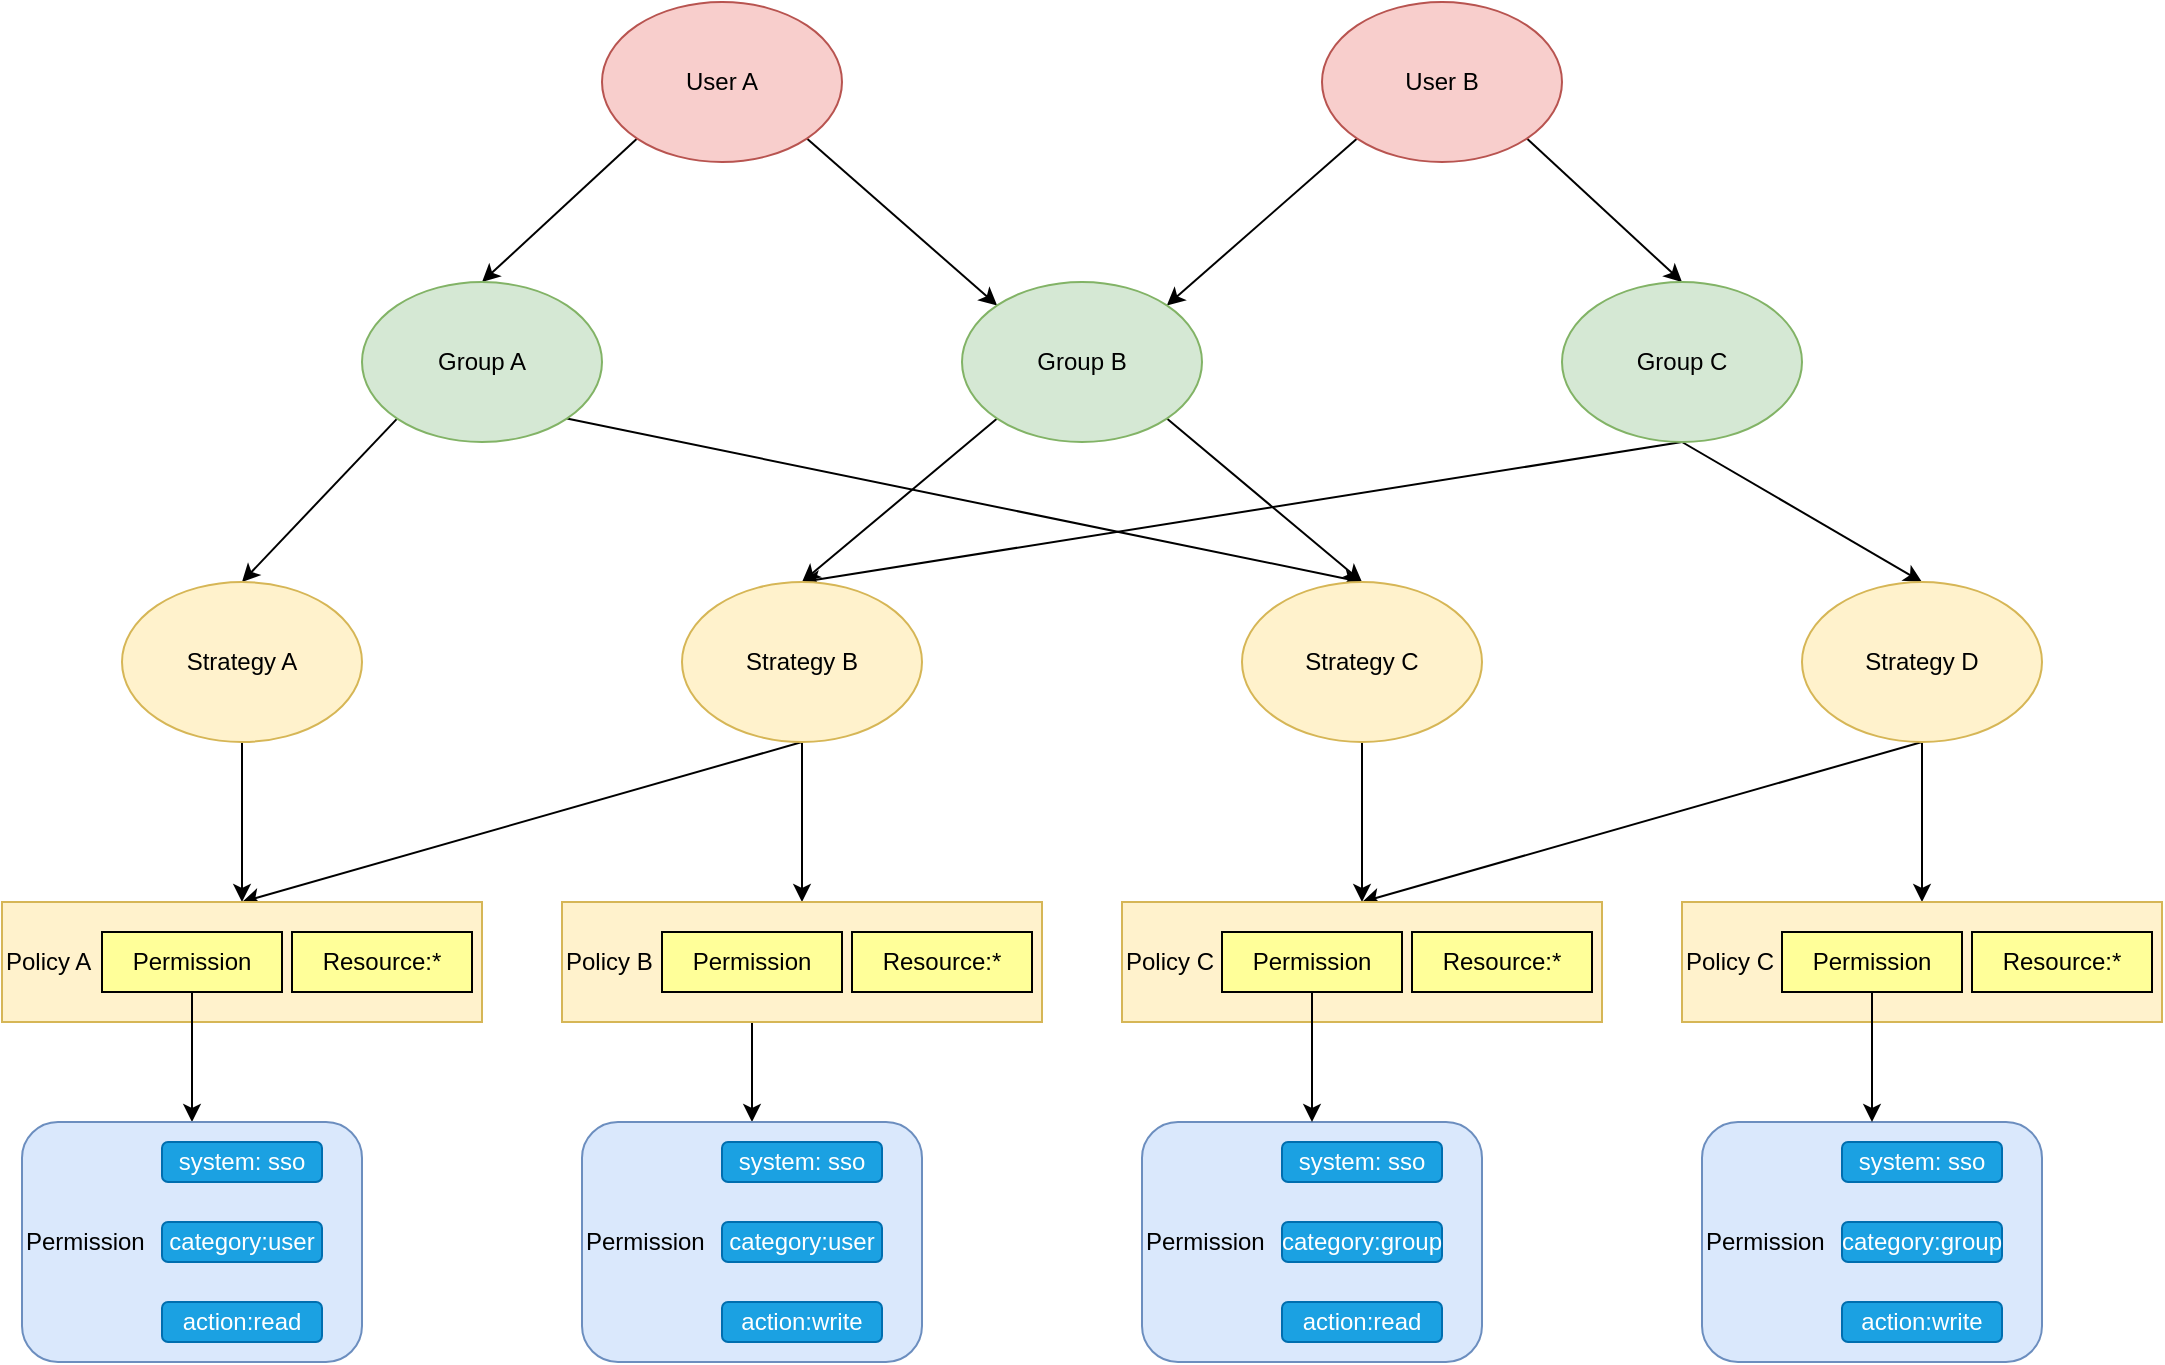 <mxfile version="16.6.5" type="github">
  <diagram id="X1BslbKwU3kuHss5VSY_" name="Page-1">
    <mxGraphModel dx="2862" dy="606" grid="1" gridSize="10" guides="1" tooltips="1" connect="1" arrows="1" fold="1" page="1" pageScale="1" pageWidth="1920" pageHeight="1200" math="0" shadow="0">
      <root>
        <mxCell id="0" />
        <mxCell id="1" parent="0" />
        <mxCell id="tVYafuWH1LgU2yg2-dy_-10" style="rounded=0;orthogonalLoop=1;jettySize=auto;html=1;exitX=0;exitY=1;exitDx=0;exitDy=0;entryX=0.5;entryY=0;entryDx=0;entryDy=0;" edge="1" parent="1" source="tVYafuWH1LgU2yg2-dy_-1" target="tVYafuWH1LgU2yg2-dy_-3">
          <mxGeometry relative="1" as="geometry" />
        </mxCell>
        <mxCell id="tVYafuWH1LgU2yg2-dy_-11" style="edgeStyle=none;rounded=0;orthogonalLoop=1;jettySize=auto;html=1;exitX=1;exitY=1;exitDx=0;exitDy=0;entryX=0;entryY=0;entryDx=0;entryDy=0;" edge="1" parent="1" source="tVYafuWH1LgU2yg2-dy_-1" target="tVYafuWH1LgU2yg2-dy_-4">
          <mxGeometry relative="1" as="geometry" />
        </mxCell>
        <mxCell id="tVYafuWH1LgU2yg2-dy_-1" value="User A" style="ellipse;whiteSpace=wrap;html=1;fillColor=#f8cecc;strokeColor=#b85450;" vertex="1" parent="1">
          <mxGeometry x="110" y="90" width="120" height="80" as="geometry" />
        </mxCell>
        <mxCell id="tVYafuWH1LgU2yg2-dy_-12" style="edgeStyle=none;rounded=0;orthogonalLoop=1;jettySize=auto;html=1;exitX=0;exitY=1;exitDx=0;exitDy=0;entryX=1;entryY=0;entryDx=0;entryDy=0;" edge="1" parent="1" source="tVYafuWH1LgU2yg2-dy_-2" target="tVYafuWH1LgU2yg2-dy_-4">
          <mxGeometry relative="1" as="geometry" />
        </mxCell>
        <mxCell id="tVYafuWH1LgU2yg2-dy_-13" style="edgeStyle=none;rounded=0;orthogonalLoop=1;jettySize=auto;html=1;exitX=1;exitY=1;exitDx=0;exitDy=0;entryX=0.5;entryY=0;entryDx=0;entryDy=0;" edge="1" parent="1" source="tVYafuWH1LgU2yg2-dy_-2" target="tVYafuWH1LgU2yg2-dy_-5">
          <mxGeometry relative="1" as="geometry" />
        </mxCell>
        <mxCell id="tVYafuWH1LgU2yg2-dy_-2" value="User B" style="ellipse;whiteSpace=wrap;html=1;fillColor=#f8cecc;strokeColor=#b85450;" vertex="1" parent="1">
          <mxGeometry x="470" y="90" width="120" height="80" as="geometry" />
        </mxCell>
        <mxCell id="tVYafuWH1LgU2yg2-dy_-14" style="edgeStyle=none;rounded=0;orthogonalLoop=1;jettySize=auto;html=1;exitX=0;exitY=1;exitDx=0;exitDy=0;entryX=0.5;entryY=0;entryDx=0;entryDy=0;" edge="1" parent="1" source="tVYafuWH1LgU2yg2-dy_-3" target="tVYafuWH1LgU2yg2-dy_-6">
          <mxGeometry relative="1" as="geometry" />
        </mxCell>
        <mxCell id="tVYafuWH1LgU2yg2-dy_-15" style="edgeStyle=none;rounded=0;orthogonalLoop=1;jettySize=auto;html=1;exitX=1;exitY=1;exitDx=0;exitDy=0;entryX=0.5;entryY=0;entryDx=0;entryDy=0;" edge="1" parent="1" source="tVYafuWH1LgU2yg2-dy_-3" target="tVYafuWH1LgU2yg2-dy_-8">
          <mxGeometry relative="1" as="geometry" />
        </mxCell>
        <mxCell id="tVYafuWH1LgU2yg2-dy_-3" value="Group A" style="ellipse;whiteSpace=wrap;html=1;fillColor=#d5e8d4;strokeColor=#82b366;" vertex="1" parent="1">
          <mxGeometry x="-10" y="230" width="120" height="80" as="geometry" />
        </mxCell>
        <mxCell id="tVYafuWH1LgU2yg2-dy_-16" style="edgeStyle=none;rounded=0;orthogonalLoop=1;jettySize=auto;html=1;exitX=0;exitY=1;exitDx=0;exitDy=0;entryX=0.5;entryY=0;entryDx=0;entryDy=0;" edge="1" parent="1" source="tVYafuWH1LgU2yg2-dy_-4" target="tVYafuWH1LgU2yg2-dy_-7">
          <mxGeometry relative="1" as="geometry" />
        </mxCell>
        <mxCell id="tVYafuWH1LgU2yg2-dy_-17" style="edgeStyle=none;rounded=0;orthogonalLoop=1;jettySize=auto;html=1;exitX=1;exitY=1;exitDx=0;exitDy=0;entryX=0.5;entryY=0;entryDx=0;entryDy=0;" edge="1" parent="1" source="tVYafuWH1LgU2yg2-dy_-4" target="tVYafuWH1LgU2yg2-dy_-8">
          <mxGeometry relative="1" as="geometry" />
        </mxCell>
        <mxCell id="tVYafuWH1LgU2yg2-dy_-4" value="Group B" style="ellipse;whiteSpace=wrap;html=1;fillColor=#d5e8d4;strokeColor=#82b366;" vertex="1" parent="1">
          <mxGeometry x="290" y="230" width="120" height="80" as="geometry" />
        </mxCell>
        <mxCell id="tVYafuWH1LgU2yg2-dy_-18" style="edgeStyle=none;rounded=0;orthogonalLoop=1;jettySize=auto;html=1;exitX=0.5;exitY=1;exitDx=0;exitDy=0;entryX=0.5;entryY=0;entryDx=0;entryDy=0;" edge="1" parent="1" source="tVYafuWH1LgU2yg2-dy_-5" target="tVYafuWH1LgU2yg2-dy_-7">
          <mxGeometry relative="1" as="geometry">
            <mxPoint x="370" y="390" as="targetPoint" />
          </mxGeometry>
        </mxCell>
        <mxCell id="tVYafuWH1LgU2yg2-dy_-19" style="edgeStyle=none;rounded=0;orthogonalLoop=1;jettySize=auto;html=1;exitX=0.5;exitY=1;exitDx=0;exitDy=0;entryX=0.5;entryY=0;entryDx=0;entryDy=0;" edge="1" parent="1" source="tVYafuWH1LgU2yg2-dy_-5" target="tVYafuWH1LgU2yg2-dy_-9">
          <mxGeometry relative="1" as="geometry" />
        </mxCell>
        <mxCell id="tVYafuWH1LgU2yg2-dy_-5" value="Group C" style="ellipse;whiteSpace=wrap;html=1;fillColor=#d5e8d4;strokeColor=#82b366;" vertex="1" parent="1">
          <mxGeometry x="590" y="230" width="120" height="80" as="geometry" />
        </mxCell>
        <mxCell id="tVYafuWH1LgU2yg2-dy_-53" style="edgeStyle=none;rounded=0;orthogonalLoop=1;jettySize=auto;html=1;exitX=0.5;exitY=1;exitDx=0;exitDy=0;entryX=0.5;entryY=0;entryDx=0;entryDy=0;" edge="1" parent="1" source="tVYafuWH1LgU2yg2-dy_-6" target="tVYafuWH1LgU2yg2-dy_-59">
          <mxGeometry relative="1" as="geometry" />
        </mxCell>
        <mxCell id="tVYafuWH1LgU2yg2-dy_-6" value="Strategy A" style="ellipse;whiteSpace=wrap;html=1;fillColor=#fff2cc;strokeColor=#d6b656;" vertex="1" parent="1">
          <mxGeometry x="-130" y="380" width="120" height="80" as="geometry" />
        </mxCell>
        <mxCell id="tVYafuWH1LgU2yg2-dy_-54" style="edgeStyle=none;rounded=0;orthogonalLoop=1;jettySize=auto;html=1;exitX=0.5;exitY=1;exitDx=0;exitDy=0;entryX=0.5;entryY=0;entryDx=0;entryDy=0;" edge="1" parent="1" source="tVYafuWH1LgU2yg2-dy_-7" target="tVYafuWH1LgU2yg2-dy_-59">
          <mxGeometry relative="1" as="geometry">
            <mxPoint x="-140" y="520" as="targetPoint" />
          </mxGeometry>
        </mxCell>
        <mxCell id="tVYafuWH1LgU2yg2-dy_-55" style="edgeStyle=none;rounded=0;orthogonalLoop=1;jettySize=auto;html=1;exitX=0.5;exitY=1;exitDx=0;exitDy=0;entryX=0.5;entryY=0;entryDx=0;entryDy=0;" edge="1" parent="1" source="tVYafuWH1LgU2yg2-dy_-66" target="tVYafuWH1LgU2yg2-dy_-70">
          <mxGeometry relative="1" as="geometry">
            <mxPoint x="150" y="650" as="targetPoint" />
          </mxGeometry>
        </mxCell>
        <mxCell id="tVYafuWH1LgU2yg2-dy_-95" style="edgeStyle=none;rounded=0;orthogonalLoop=1;jettySize=auto;html=1;exitX=0.5;exitY=1;exitDx=0;exitDy=0;entryX=0.5;entryY=0;entryDx=0;entryDy=0;" edge="1" parent="1" source="tVYafuWH1LgU2yg2-dy_-7" target="tVYafuWH1LgU2yg2-dy_-65">
          <mxGeometry relative="1" as="geometry" />
        </mxCell>
        <mxCell id="tVYafuWH1LgU2yg2-dy_-7" value="Strategy B" style="ellipse;whiteSpace=wrap;html=1;fillColor=#fff2cc;strokeColor=#d6b656;" vertex="1" parent="1">
          <mxGeometry x="150" y="380" width="120" height="80" as="geometry" />
        </mxCell>
        <mxCell id="tVYafuWH1LgU2yg2-dy_-56" style="edgeStyle=none;rounded=0;orthogonalLoop=1;jettySize=auto;html=1;exitX=0.5;exitY=1;exitDx=0;exitDy=0;entryX=0.5;entryY=0;entryDx=0;entryDy=0;" edge="1" parent="1" source="tVYafuWH1LgU2yg2-dy_-8" target="tVYafuWH1LgU2yg2-dy_-86">
          <mxGeometry relative="1" as="geometry">
            <mxPoint x="480" y="650" as="targetPoint" />
          </mxGeometry>
        </mxCell>
        <mxCell id="tVYafuWH1LgU2yg2-dy_-8" value="Strategy C" style="ellipse;whiteSpace=wrap;html=1;fillColor=#fff2cc;strokeColor=#d6b656;" vertex="1" parent="1">
          <mxGeometry x="430" y="380" width="120" height="80" as="geometry" />
        </mxCell>
        <mxCell id="tVYafuWH1LgU2yg2-dy_-57" style="edgeStyle=none;rounded=0;orthogonalLoop=1;jettySize=auto;html=1;exitX=0.5;exitY=1;exitDx=0;exitDy=0;entryX=0.5;entryY=0;entryDx=0;entryDy=0;" edge="1" parent="1" source="tVYafuWH1LgU2yg2-dy_-9" target="tVYafuWH1LgU2yg2-dy_-86">
          <mxGeometry relative="1" as="geometry">
            <mxPoint x="490" y="520" as="targetPoint" />
          </mxGeometry>
        </mxCell>
        <mxCell id="tVYafuWH1LgU2yg2-dy_-58" style="edgeStyle=none;rounded=0;orthogonalLoop=1;jettySize=auto;html=1;exitX=0.5;exitY=1;exitDx=0;exitDy=0;entryX=0.5;entryY=0;entryDx=0;entryDy=0;" edge="1" parent="1" source="tVYafuWH1LgU2yg2-dy_-9" target="tVYafuWH1LgU2yg2-dy_-91">
          <mxGeometry relative="1" as="geometry">
            <mxPoint x="800" y="520" as="targetPoint" />
          </mxGeometry>
        </mxCell>
        <mxCell id="tVYafuWH1LgU2yg2-dy_-9" value="Strategy D" style="ellipse;whiteSpace=wrap;html=1;fillColor=#fff2cc;strokeColor=#d6b656;" vertex="1" parent="1">
          <mxGeometry x="710" y="380" width="120" height="80" as="geometry" />
        </mxCell>
        <mxCell id="tVYafuWH1LgU2yg2-dy_-62" value="" style="group" vertex="1" connectable="0" parent="1">
          <mxGeometry x="-190" y="540" width="240" height="60" as="geometry" />
        </mxCell>
        <mxCell id="tVYafuWH1LgU2yg2-dy_-59" value="Policy A" style="rounded=0;whiteSpace=wrap;html=1;align=left;fillColor=#fff2cc;strokeColor=#d6b656;" vertex="1" parent="tVYafuWH1LgU2yg2-dy_-62">
          <mxGeometry width="240" height="60" as="geometry" />
        </mxCell>
        <mxCell id="tVYafuWH1LgU2yg2-dy_-60" value="&lt;div&gt;Permission&lt;/div&gt;" style="rounded=0;whiteSpace=wrap;html=1;fillColor=#FFFF99;" vertex="1" parent="tVYafuWH1LgU2yg2-dy_-62">
          <mxGeometry x="50" y="15" width="90" height="30" as="geometry" />
        </mxCell>
        <mxCell id="tVYafuWH1LgU2yg2-dy_-61" value="Resource:*" style="rounded=0;whiteSpace=wrap;html=1;fillColor=#FFFF99;" vertex="1" parent="tVYafuWH1LgU2yg2-dy_-62">
          <mxGeometry x="145" y="15" width="90" height="30" as="geometry" />
        </mxCell>
        <mxCell id="tVYafuWH1LgU2yg2-dy_-63" style="edgeStyle=none;rounded=0;orthogonalLoop=1;jettySize=auto;html=1;exitX=0.5;exitY=1;exitDx=0;exitDy=0;entryX=0.5;entryY=0;entryDx=0;entryDy=0;" edge="1" parent="1" source="tVYafuWH1LgU2yg2-dy_-60" target="tVYafuWH1LgU2yg2-dy_-20">
          <mxGeometry relative="1" as="geometry" />
        </mxCell>
        <mxCell id="tVYafuWH1LgU2yg2-dy_-64" value="" style="group" vertex="1" connectable="0" parent="1">
          <mxGeometry x="90" y="540" width="240" height="60" as="geometry" />
        </mxCell>
        <mxCell id="tVYafuWH1LgU2yg2-dy_-65" value="Policy B" style="rounded=0;whiteSpace=wrap;html=1;align=left;fillColor=#fff2cc;strokeColor=#d6b656;" vertex="1" parent="tVYafuWH1LgU2yg2-dy_-64">
          <mxGeometry width="240" height="60" as="geometry" />
        </mxCell>
        <mxCell id="tVYafuWH1LgU2yg2-dy_-66" value="&lt;div&gt;Permission&lt;/div&gt;" style="rounded=0;whiteSpace=wrap;html=1;fillColor=#FFFF99;" vertex="1" parent="tVYafuWH1LgU2yg2-dy_-64">
          <mxGeometry x="50" y="15" width="90" height="30" as="geometry" />
        </mxCell>
        <mxCell id="tVYafuWH1LgU2yg2-dy_-67" value="Resource:*" style="rounded=0;whiteSpace=wrap;html=1;fillColor=#FFFF99;" vertex="1" parent="tVYafuWH1LgU2yg2-dy_-64">
          <mxGeometry x="145" y="15" width="90" height="30" as="geometry" />
        </mxCell>
        <mxCell id="tVYafuWH1LgU2yg2-dy_-68" value="" style="group" vertex="1" connectable="0" parent="1">
          <mxGeometry x="-180" y="650" width="170" height="120" as="geometry" />
        </mxCell>
        <mxCell id="tVYafuWH1LgU2yg2-dy_-20" value="Permission" style="rounded=1;whiteSpace=wrap;html=1;align=left;fillColor=#dae8fc;strokeColor=#6c8ebf;" vertex="1" parent="tVYafuWH1LgU2yg2-dy_-68">
          <mxGeometry width="170" height="120" as="geometry" />
        </mxCell>
        <mxCell id="tVYafuWH1LgU2yg2-dy_-21" value="action:read" style="rounded=1;whiteSpace=wrap;html=1;fillColor=#1ba1e2;fontColor=#ffffff;strokeColor=#006EAF;" vertex="1" parent="tVYafuWH1LgU2yg2-dy_-68">
          <mxGeometry x="70" y="90" width="80" height="20" as="geometry" />
        </mxCell>
        <mxCell id="tVYafuWH1LgU2yg2-dy_-23" value="system: sso" style="rounded=1;whiteSpace=wrap;html=1;fillColor=#1ba1e2;fontColor=#ffffff;strokeColor=#006EAF;" vertex="1" parent="tVYafuWH1LgU2yg2-dy_-68">
          <mxGeometry x="70" y="10" width="80" height="20" as="geometry" />
        </mxCell>
        <mxCell id="tVYafuWH1LgU2yg2-dy_-24" value="category:user" style="rounded=1;whiteSpace=wrap;html=1;fillColor=#1ba1e2;fontColor=#ffffff;strokeColor=#006EAF;" vertex="1" parent="tVYafuWH1LgU2yg2-dy_-68">
          <mxGeometry x="70" y="50" width="80" height="20" as="geometry" />
        </mxCell>
        <mxCell id="tVYafuWH1LgU2yg2-dy_-69" value="" style="group" vertex="1" connectable="0" parent="1">
          <mxGeometry x="100" y="650" width="170" height="120" as="geometry" />
        </mxCell>
        <mxCell id="tVYafuWH1LgU2yg2-dy_-70" value="Permission" style="rounded=1;whiteSpace=wrap;html=1;align=left;fillColor=#dae8fc;strokeColor=#6c8ebf;" vertex="1" parent="tVYafuWH1LgU2yg2-dy_-69">
          <mxGeometry width="170" height="120" as="geometry" />
        </mxCell>
        <mxCell id="tVYafuWH1LgU2yg2-dy_-71" value="action:write" style="rounded=1;whiteSpace=wrap;html=1;fillColor=#1ba1e2;fontColor=#ffffff;strokeColor=#006EAF;" vertex="1" parent="tVYafuWH1LgU2yg2-dy_-69">
          <mxGeometry x="70" y="90" width="80" height="20" as="geometry" />
        </mxCell>
        <mxCell id="tVYafuWH1LgU2yg2-dy_-72" value="system: sso" style="rounded=1;whiteSpace=wrap;html=1;fillColor=#1ba1e2;fontColor=#ffffff;strokeColor=#006EAF;" vertex="1" parent="tVYafuWH1LgU2yg2-dy_-69">
          <mxGeometry x="70" y="10" width="80" height="20" as="geometry" />
        </mxCell>
        <mxCell id="tVYafuWH1LgU2yg2-dy_-73" value="category:user" style="rounded=1;whiteSpace=wrap;html=1;fillColor=#1ba1e2;fontColor=#ffffff;strokeColor=#006EAF;" vertex="1" parent="tVYafuWH1LgU2yg2-dy_-69">
          <mxGeometry x="70" y="50" width="80" height="20" as="geometry" />
        </mxCell>
        <mxCell id="tVYafuWH1LgU2yg2-dy_-75" value="" style="group" vertex="1" connectable="0" parent="1">
          <mxGeometry x="380" y="650" width="170" height="120" as="geometry" />
        </mxCell>
        <mxCell id="tVYafuWH1LgU2yg2-dy_-76" value="Permission" style="rounded=1;whiteSpace=wrap;html=1;align=left;fillColor=#dae8fc;strokeColor=#6c8ebf;" vertex="1" parent="tVYafuWH1LgU2yg2-dy_-75">
          <mxGeometry width="170" height="120" as="geometry" />
        </mxCell>
        <mxCell id="tVYafuWH1LgU2yg2-dy_-77" value="action:read" style="rounded=1;whiteSpace=wrap;html=1;fillColor=#1ba1e2;fontColor=#ffffff;strokeColor=#006EAF;" vertex="1" parent="tVYafuWH1LgU2yg2-dy_-75">
          <mxGeometry x="70" y="90" width="80" height="20" as="geometry" />
        </mxCell>
        <mxCell id="tVYafuWH1LgU2yg2-dy_-78" value="system: sso" style="rounded=1;whiteSpace=wrap;html=1;fillColor=#1ba1e2;fontColor=#ffffff;strokeColor=#006EAF;" vertex="1" parent="tVYafuWH1LgU2yg2-dy_-75">
          <mxGeometry x="70" y="10" width="80" height="20" as="geometry" />
        </mxCell>
        <mxCell id="tVYafuWH1LgU2yg2-dy_-79" value="category:group" style="rounded=1;whiteSpace=wrap;html=1;fillColor=#1ba1e2;fontColor=#ffffff;strokeColor=#006EAF;" vertex="1" parent="tVYafuWH1LgU2yg2-dy_-75">
          <mxGeometry x="70" y="50" width="80" height="20" as="geometry" />
        </mxCell>
        <mxCell id="tVYafuWH1LgU2yg2-dy_-80" value="" style="group" vertex="1" connectable="0" parent="1">
          <mxGeometry x="660" y="650" width="170" height="120" as="geometry" />
        </mxCell>
        <mxCell id="tVYafuWH1LgU2yg2-dy_-81" value="Permission" style="rounded=1;whiteSpace=wrap;html=1;align=left;fillColor=#dae8fc;strokeColor=#6c8ebf;" vertex="1" parent="tVYafuWH1LgU2yg2-dy_-80">
          <mxGeometry width="170" height="120" as="geometry" />
        </mxCell>
        <mxCell id="tVYafuWH1LgU2yg2-dy_-82" value="action:write" style="rounded=1;whiteSpace=wrap;html=1;fillColor=#1ba1e2;fontColor=#ffffff;strokeColor=#006EAF;" vertex="1" parent="tVYafuWH1LgU2yg2-dy_-80">
          <mxGeometry x="70" y="90" width="80" height="20" as="geometry" />
        </mxCell>
        <mxCell id="tVYafuWH1LgU2yg2-dy_-83" value="system: sso" style="rounded=1;whiteSpace=wrap;html=1;fillColor=#1ba1e2;fontColor=#ffffff;strokeColor=#006EAF;" vertex="1" parent="tVYafuWH1LgU2yg2-dy_-80">
          <mxGeometry x="70" y="10" width="80" height="20" as="geometry" />
        </mxCell>
        <mxCell id="tVYafuWH1LgU2yg2-dy_-84" value="category:group" style="rounded=1;whiteSpace=wrap;html=1;fillColor=#1ba1e2;fontColor=#ffffff;strokeColor=#006EAF;" vertex="1" parent="tVYafuWH1LgU2yg2-dy_-80">
          <mxGeometry x="70" y="50" width="80" height="20" as="geometry" />
        </mxCell>
        <mxCell id="tVYafuWH1LgU2yg2-dy_-85" value="" style="group" vertex="1" connectable="0" parent="1">
          <mxGeometry x="370" y="540" width="240" height="60" as="geometry" />
        </mxCell>
        <mxCell id="tVYafuWH1LgU2yg2-dy_-86" value="Policy C" style="rounded=0;whiteSpace=wrap;html=1;align=left;fillColor=#fff2cc;strokeColor=#d6b656;" vertex="1" parent="tVYafuWH1LgU2yg2-dy_-85">
          <mxGeometry width="240" height="60" as="geometry" />
        </mxCell>
        <mxCell id="tVYafuWH1LgU2yg2-dy_-87" value="&lt;div&gt;Permission&lt;/div&gt;" style="rounded=0;whiteSpace=wrap;html=1;fillColor=#FFFF99;" vertex="1" parent="tVYafuWH1LgU2yg2-dy_-85">
          <mxGeometry x="50" y="15" width="90" height="30" as="geometry" />
        </mxCell>
        <mxCell id="tVYafuWH1LgU2yg2-dy_-88" value="Resource:*" style="rounded=0;whiteSpace=wrap;html=1;fillColor=#FFFF99;" vertex="1" parent="tVYafuWH1LgU2yg2-dy_-85">
          <mxGeometry x="145" y="15" width="90" height="30" as="geometry" />
        </mxCell>
        <mxCell id="tVYafuWH1LgU2yg2-dy_-89" style="edgeStyle=none;rounded=0;orthogonalLoop=1;jettySize=auto;html=1;exitX=0.5;exitY=1;exitDx=0;exitDy=0;entryX=0.5;entryY=0;entryDx=0;entryDy=0;" edge="1" parent="1" source="tVYafuWH1LgU2yg2-dy_-87" target="tVYafuWH1LgU2yg2-dy_-76">
          <mxGeometry relative="1" as="geometry" />
        </mxCell>
        <mxCell id="tVYafuWH1LgU2yg2-dy_-90" value="" style="group" vertex="1" connectable="0" parent="1">
          <mxGeometry x="650" y="540" width="240" height="60" as="geometry" />
        </mxCell>
        <mxCell id="tVYafuWH1LgU2yg2-dy_-91" value="Policy C" style="rounded=0;whiteSpace=wrap;html=1;align=left;fillColor=#fff2cc;strokeColor=#d6b656;" vertex="1" parent="tVYafuWH1LgU2yg2-dy_-90">
          <mxGeometry width="240" height="60" as="geometry" />
        </mxCell>
        <mxCell id="tVYafuWH1LgU2yg2-dy_-92" value="&lt;div&gt;Permission&lt;/div&gt;" style="rounded=0;whiteSpace=wrap;html=1;fillColor=#FFFF99;" vertex="1" parent="tVYafuWH1LgU2yg2-dy_-90">
          <mxGeometry x="50" y="15" width="90" height="30" as="geometry" />
        </mxCell>
        <mxCell id="tVYafuWH1LgU2yg2-dy_-93" value="Resource:*" style="rounded=0;whiteSpace=wrap;html=1;fillColor=#FFFF99;" vertex="1" parent="tVYafuWH1LgU2yg2-dy_-90">
          <mxGeometry x="145" y="15" width="90" height="30" as="geometry" />
        </mxCell>
        <mxCell id="tVYafuWH1LgU2yg2-dy_-94" style="edgeStyle=none;rounded=0;orthogonalLoop=1;jettySize=auto;html=1;exitX=0.5;exitY=1;exitDx=0;exitDy=0;entryX=0.5;entryY=0;entryDx=0;entryDy=0;" edge="1" parent="1" source="tVYafuWH1LgU2yg2-dy_-92" target="tVYafuWH1LgU2yg2-dy_-81">
          <mxGeometry relative="1" as="geometry" />
        </mxCell>
      </root>
    </mxGraphModel>
  </diagram>
</mxfile>

